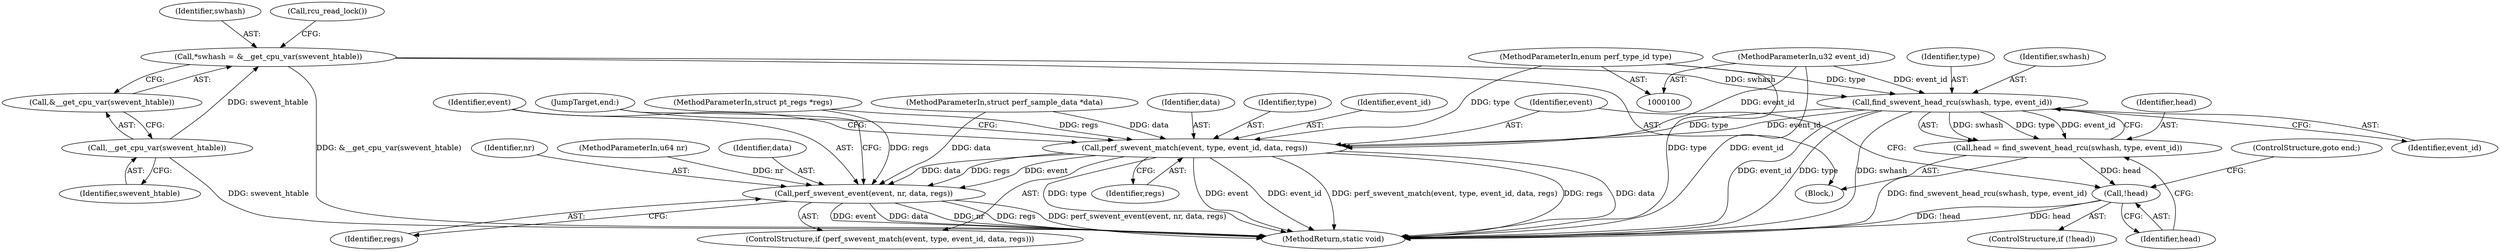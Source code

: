 digraph "0_linux_a8b0ca17b80e92faab46ee7179ba9e99ccb61233_55@pointer" {
"1000119" [label="(Call,find_swevent_head_rcu(swhash, type, event_id))"];
"1000108" [label="(Call,*swhash = &__get_cpu_var(swevent_htable))"];
"1000111" [label="(Call,__get_cpu_var(swevent_htable))"];
"1000101" [label="(MethodParameterIn,enum perf_type_id type)"];
"1000102" [label="(MethodParameterIn,u32 event_id)"];
"1000117" [label="(Call,head = find_swevent_head_rcu(swhash, type, event_id))"];
"1000124" [label="(Call,!head)"];
"1000129" [label="(Call,perf_swevent_match(event, type, event_id, data, regs))"];
"1000135" [label="(Call,perf_swevent_event(event, nr, data, regs))"];
"1000125" [label="(Identifier,head)"];
"1000138" [label="(Identifier,data)"];
"1000104" [label="(MethodParameterIn,struct perf_sample_data *data)"];
"1000105" [label="(MethodParameterIn,struct pt_regs *regs)"];
"1000137" [label="(Identifier,nr)"];
"1000122" [label="(Identifier,event_id)"];
"1000123" [label="(ControlStructure,if (!head))"];
"1000136" [label="(Identifier,event)"];
"1000112" [label="(Identifier,swevent_htable)"];
"1000106" [label="(Block,)"];
"1000129" [label="(Call,perf_swevent_match(event, type, event_id, data, regs))"];
"1000103" [label="(MethodParameterIn,u64 nr)"];
"1000110" [label="(Call,&__get_cpu_var(swevent_htable))"];
"1000109" [label="(Identifier,swhash)"];
"1000119" [label="(Call,find_swevent_head_rcu(swhash, type, event_id))"];
"1000124" [label="(Call,!head)"];
"1000126" [label="(ControlStructure,goto end;)"];
"1000142" [label="(MethodReturn,static void)"];
"1000117" [label="(Call,head = find_swevent_head_rcu(swhash, type, event_id))"];
"1000120" [label="(Identifier,swhash)"];
"1000130" [label="(Identifier,event)"];
"1000108" [label="(Call,*swhash = &__get_cpu_var(swevent_htable))"];
"1000140" [label="(JumpTarget,end:)"];
"1000134" [label="(Identifier,regs)"];
"1000121" [label="(Identifier,type)"];
"1000132" [label="(Identifier,event_id)"];
"1000135" [label="(Call,perf_swevent_event(event, nr, data, regs))"];
"1000116" [label="(Call,rcu_read_lock())"];
"1000133" [label="(Identifier,data)"];
"1000102" [label="(MethodParameterIn,u32 event_id)"];
"1000128" [label="(ControlStructure,if (perf_swevent_match(event, type, event_id, data, regs)))"];
"1000139" [label="(Identifier,regs)"];
"1000101" [label="(MethodParameterIn,enum perf_type_id type)"];
"1000111" [label="(Call,__get_cpu_var(swevent_htable))"];
"1000118" [label="(Identifier,head)"];
"1000131" [label="(Identifier,type)"];
"1000119" -> "1000117"  [label="AST: "];
"1000119" -> "1000122"  [label="CFG: "];
"1000120" -> "1000119"  [label="AST: "];
"1000121" -> "1000119"  [label="AST: "];
"1000122" -> "1000119"  [label="AST: "];
"1000117" -> "1000119"  [label="CFG: "];
"1000119" -> "1000142"  [label="DDG: type"];
"1000119" -> "1000142"  [label="DDG: swhash"];
"1000119" -> "1000142"  [label="DDG: event_id"];
"1000119" -> "1000117"  [label="DDG: swhash"];
"1000119" -> "1000117"  [label="DDG: type"];
"1000119" -> "1000117"  [label="DDG: event_id"];
"1000108" -> "1000119"  [label="DDG: swhash"];
"1000101" -> "1000119"  [label="DDG: type"];
"1000102" -> "1000119"  [label="DDG: event_id"];
"1000119" -> "1000129"  [label="DDG: type"];
"1000119" -> "1000129"  [label="DDG: event_id"];
"1000108" -> "1000106"  [label="AST: "];
"1000108" -> "1000110"  [label="CFG: "];
"1000109" -> "1000108"  [label="AST: "];
"1000110" -> "1000108"  [label="AST: "];
"1000116" -> "1000108"  [label="CFG: "];
"1000108" -> "1000142"  [label="DDG: &__get_cpu_var(swevent_htable)"];
"1000111" -> "1000108"  [label="DDG: swevent_htable"];
"1000111" -> "1000110"  [label="AST: "];
"1000111" -> "1000112"  [label="CFG: "];
"1000112" -> "1000111"  [label="AST: "];
"1000110" -> "1000111"  [label="CFG: "];
"1000111" -> "1000142"  [label="DDG: swevent_htable"];
"1000101" -> "1000100"  [label="AST: "];
"1000101" -> "1000142"  [label="DDG: type"];
"1000101" -> "1000129"  [label="DDG: type"];
"1000102" -> "1000100"  [label="AST: "];
"1000102" -> "1000142"  [label="DDG: event_id"];
"1000102" -> "1000129"  [label="DDG: event_id"];
"1000117" -> "1000106"  [label="AST: "];
"1000118" -> "1000117"  [label="AST: "];
"1000125" -> "1000117"  [label="CFG: "];
"1000117" -> "1000142"  [label="DDG: find_swevent_head_rcu(swhash, type, event_id)"];
"1000117" -> "1000124"  [label="DDG: head"];
"1000124" -> "1000123"  [label="AST: "];
"1000124" -> "1000125"  [label="CFG: "];
"1000125" -> "1000124"  [label="AST: "];
"1000126" -> "1000124"  [label="CFG: "];
"1000130" -> "1000124"  [label="CFG: "];
"1000124" -> "1000142"  [label="DDG: head"];
"1000124" -> "1000142"  [label="DDG: !head"];
"1000129" -> "1000128"  [label="AST: "];
"1000129" -> "1000134"  [label="CFG: "];
"1000130" -> "1000129"  [label="AST: "];
"1000131" -> "1000129"  [label="AST: "];
"1000132" -> "1000129"  [label="AST: "];
"1000133" -> "1000129"  [label="AST: "];
"1000134" -> "1000129"  [label="AST: "];
"1000136" -> "1000129"  [label="CFG: "];
"1000140" -> "1000129"  [label="CFG: "];
"1000129" -> "1000142"  [label="DDG: event"];
"1000129" -> "1000142"  [label="DDG: event_id"];
"1000129" -> "1000142"  [label="DDG: perf_swevent_match(event, type, event_id, data, regs)"];
"1000129" -> "1000142"  [label="DDG: regs"];
"1000129" -> "1000142"  [label="DDG: data"];
"1000129" -> "1000142"  [label="DDG: type"];
"1000104" -> "1000129"  [label="DDG: data"];
"1000105" -> "1000129"  [label="DDG: regs"];
"1000129" -> "1000135"  [label="DDG: event"];
"1000129" -> "1000135"  [label="DDG: data"];
"1000129" -> "1000135"  [label="DDG: regs"];
"1000135" -> "1000128"  [label="AST: "];
"1000135" -> "1000139"  [label="CFG: "];
"1000136" -> "1000135"  [label="AST: "];
"1000137" -> "1000135"  [label="AST: "];
"1000138" -> "1000135"  [label="AST: "];
"1000139" -> "1000135"  [label="AST: "];
"1000140" -> "1000135"  [label="CFG: "];
"1000135" -> "1000142"  [label="DDG: data"];
"1000135" -> "1000142"  [label="DDG: nr"];
"1000135" -> "1000142"  [label="DDG: regs"];
"1000135" -> "1000142"  [label="DDG: perf_swevent_event(event, nr, data, regs)"];
"1000135" -> "1000142"  [label="DDG: event"];
"1000103" -> "1000135"  [label="DDG: nr"];
"1000104" -> "1000135"  [label="DDG: data"];
"1000105" -> "1000135"  [label="DDG: regs"];
}
